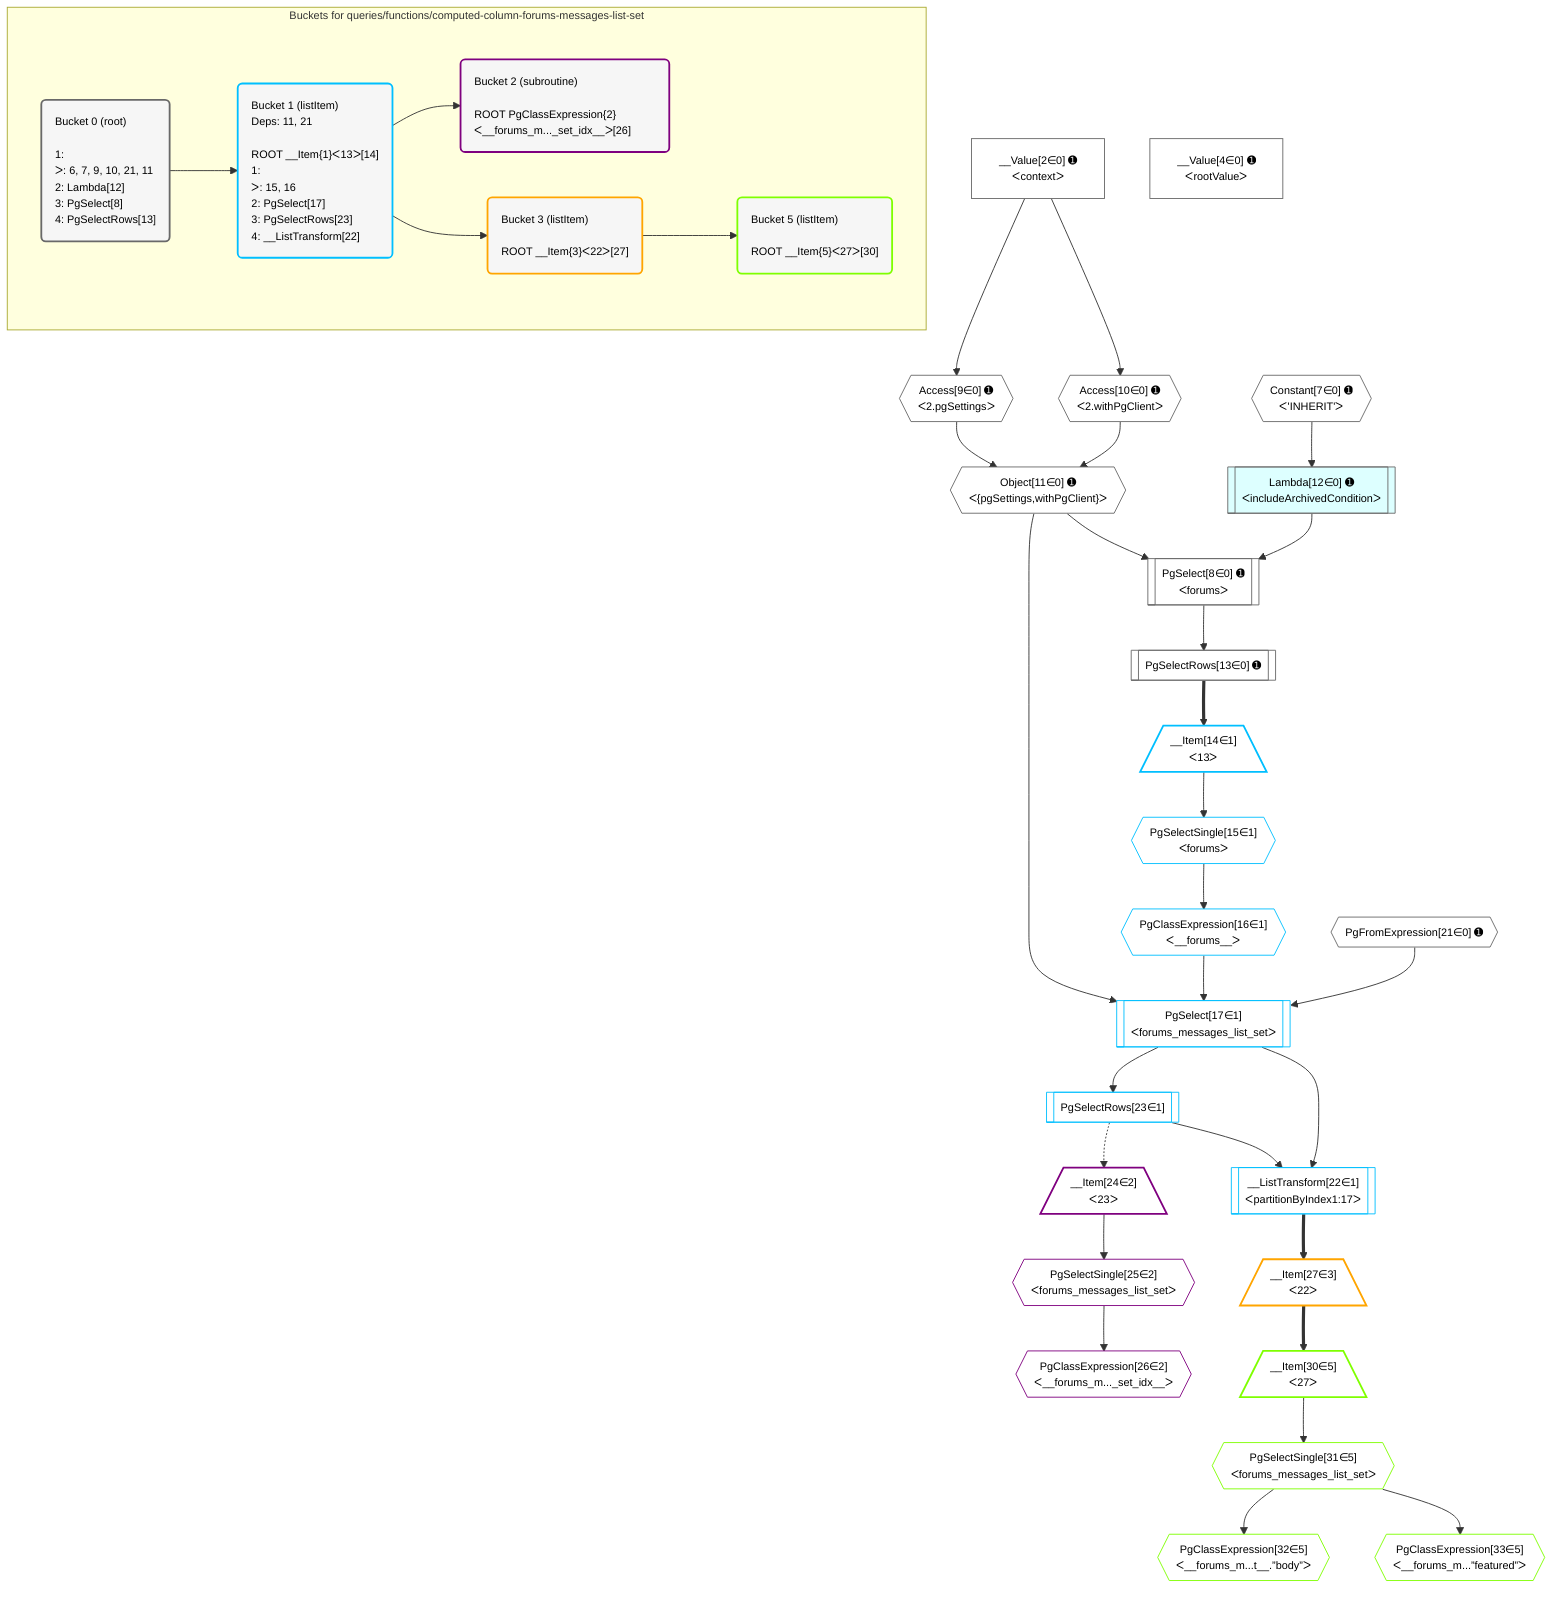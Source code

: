 %%{init: {'themeVariables': { 'fontSize': '12px'}}}%%
graph TD
    classDef path fill:#eee,stroke:#000,color:#000
    classDef plan fill:#fff,stroke-width:1px,color:#000
    classDef itemplan fill:#fff,stroke-width:2px,color:#000
    classDef unbatchedplan fill:#dff,stroke-width:1px,color:#000
    classDef sideeffectplan fill:#fcc,stroke-width:2px,color:#000
    classDef bucket fill:#f6f6f6,color:#000,stroke-width:2px,text-align:left


    %% plan dependencies
    PgSelect8[["PgSelect[8∈0] ➊<br />ᐸforumsᐳ"]]:::plan
    Object11{{"Object[11∈0] ➊<br />ᐸ{pgSettings,withPgClient}ᐳ"}}:::plan
    Lambda12[["Lambda[12∈0] ➊<br />ᐸincludeArchivedConditionᐳ"]]:::unbatchedplan
    Object11 & Lambda12 --> PgSelect8
    Access9{{"Access[9∈0] ➊<br />ᐸ2.pgSettingsᐳ"}}:::plan
    Access10{{"Access[10∈0] ➊<br />ᐸ2.withPgClientᐳ"}}:::plan
    Access9 & Access10 --> Object11
    __Value2["__Value[2∈0] ➊<br />ᐸcontextᐳ"]:::plan
    __Value2 --> Access9
    __Value2 --> Access10
    Constant7{{"Constant[7∈0] ➊<br />ᐸ'INHERIT'ᐳ"}}:::plan
    Constant7 --> Lambda12
    PgSelectRows13[["PgSelectRows[13∈0] ➊"]]:::plan
    PgSelect8 --> PgSelectRows13
    __Value4["__Value[4∈0] ➊<br />ᐸrootValueᐳ"]:::plan
    PgFromExpression21{{"PgFromExpression[21∈0] ➊"}}:::plan
    PgSelect17[["PgSelect[17∈1]<br />ᐸforums_messages_list_setᐳ"]]:::plan
    PgClassExpression16{{"PgClassExpression[16∈1]<br />ᐸ__forums__ᐳ"}}:::plan
    Object11 & PgClassExpression16 & PgFromExpression21 --> PgSelect17
    __ListTransform22[["__ListTransform[22∈1]<br />ᐸpartitionByIndex1:17ᐳ"]]:::plan
    PgSelectRows23[["PgSelectRows[23∈1]"]]:::plan
    PgSelectRows23 & PgSelect17 --> __ListTransform22
    __Item14[/"__Item[14∈1]<br />ᐸ13ᐳ"\]:::itemplan
    PgSelectRows13 ==> __Item14
    PgSelectSingle15{{"PgSelectSingle[15∈1]<br />ᐸforumsᐳ"}}:::plan
    __Item14 --> PgSelectSingle15
    PgSelectSingle15 --> PgClassExpression16
    PgSelect17 --> PgSelectRows23
    __Item24[/"__Item[24∈2]<br />ᐸ23ᐳ"\]:::itemplan
    PgSelectRows23 -.-> __Item24
    PgSelectSingle25{{"PgSelectSingle[25∈2]<br />ᐸforums_messages_list_setᐳ"}}:::plan
    __Item24 --> PgSelectSingle25
    PgClassExpression26{{"PgClassExpression[26∈2]<br />ᐸ__forums_m..._set_idx__ᐳ"}}:::plan
    PgSelectSingle25 --> PgClassExpression26
    __Item27[/"__Item[27∈3]<br />ᐸ22ᐳ"\]:::itemplan
    __ListTransform22 ==> __Item27
    __Item30[/"__Item[30∈5]<br />ᐸ27ᐳ"\]:::itemplan
    __Item27 ==> __Item30
    PgSelectSingle31{{"PgSelectSingle[31∈5]<br />ᐸforums_messages_list_setᐳ"}}:::plan
    __Item30 --> PgSelectSingle31
    PgClassExpression32{{"PgClassExpression[32∈5]<br />ᐸ__forums_m...t__.”body”ᐳ"}}:::plan
    PgSelectSingle31 --> PgClassExpression32
    PgClassExpression33{{"PgClassExpression[33∈5]<br />ᐸ__forums_m...”featured”ᐳ"}}:::plan
    PgSelectSingle31 --> PgClassExpression33

    %% define steps

    subgraph "Buckets for queries/functions/computed-column-forums-messages-list-set"
    Bucket0("Bucket 0 (root)<br /><br />1: <br />ᐳ: 6, 7, 9, 10, 21, 11<br />2: Lambda[12]<br />3: PgSelect[8]<br />4: PgSelectRows[13]"):::bucket
    classDef bucket0 stroke:#696969
    class Bucket0,__Value2,__Value4,Constant7,PgSelect8,Access9,Access10,Object11,Lambda12,PgSelectRows13,PgFromExpression21 bucket0
    Bucket1("Bucket 1 (listItem)<br />Deps: 11, 21<br /><br />ROOT __Item{1}ᐸ13ᐳ[14]<br />1: <br />ᐳ: 15, 16<br />2: PgSelect[17]<br />3: PgSelectRows[23]<br />4: __ListTransform[22]"):::bucket
    classDef bucket1 stroke:#00bfff
    class Bucket1,__Item14,PgSelectSingle15,PgClassExpression16,PgSelect17,__ListTransform22,PgSelectRows23 bucket1
    Bucket2("Bucket 2 (subroutine)<br /><br />ROOT PgClassExpression{2}ᐸ__forums_m..._set_idx__ᐳ[26]"):::bucket
    classDef bucket2 stroke:#7f007f
    class Bucket2,__Item24,PgSelectSingle25,PgClassExpression26 bucket2
    Bucket3("Bucket 3 (listItem)<br /><br />ROOT __Item{3}ᐸ22ᐳ[27]"):::bucket
    classDef bucket3 stroke:#ffa500
    class Bucket3,__Item27 bucket3
    Bucket5("Bucket 5 (listItem)<br /><br />ROOT __Item{5}ᐸ27ᐳ[30]"):::bucket
    classDef bucket5 stroke:#7fff00
    class Bucket5,__Item30,PgSelectSingle31,PgClassExpression32,PgClassExpression33 bucket5
    Bucket0 --> Bucket1
    Bucket1 --> Bucket2 & Bucket3
    Bucket3 --> Bucket5
    end